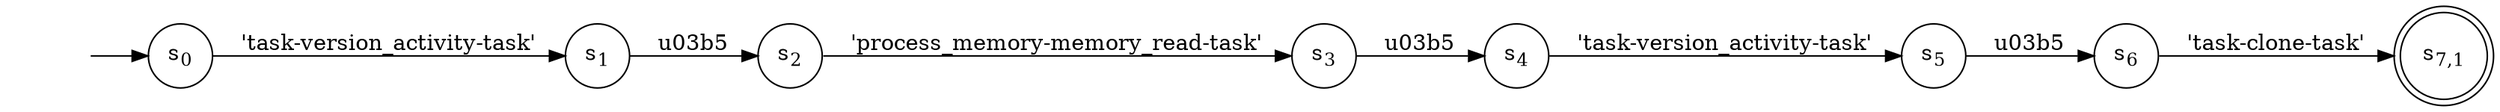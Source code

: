 digraph NFA {
    rankdir = LR;
    I [style = invis];
    I -> S0;
    S0 [label = <s<sub>0</sub>>, shape = circle];
    S1 [label = <s<sub>1</sub>>, shape = circle];
    S2 [label = <s<sub>2</sub>>, shape = circle];
    S3 [label = <s<sub>3</sub>>, shape = circle];
    S4 [label = <s<sub>4</sub>>, shape = circle];
    S5 [label = <s<sub>5</sub>>, shape = circle];
    S6 [label = <s<sub>6</sub>>, shape = circle];
    S7 [label = <s<sub>7,1</sub>>, shape = circle, peripheries = 2];
    S6 -> S7 [label = "'task-clone-task'"];
    S5 -> S6 [label = "\u03b5"];
    S4 -> S5 [label = "'task-version_activity-task'"];
    S3 -> S4 [label = "\u03b5"];
    S2 -> S3 [label = "'process_memory-memory_read-task'"];
    S1 -> S2 [label = "\u03b5"];
    S0 -> S1 [label = "'task-version_activity-task'"];
}
